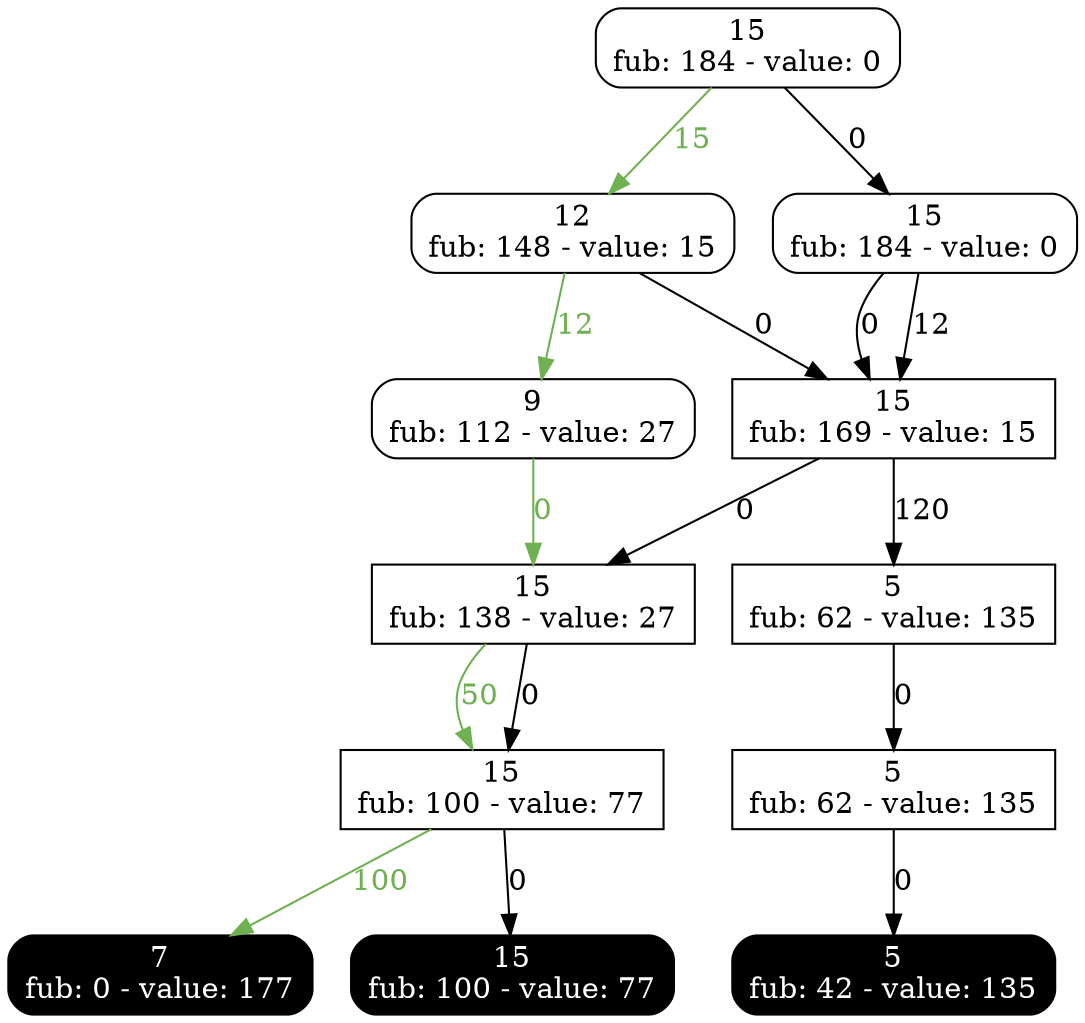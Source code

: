 digraph relaxed{
14 [label="15
fub: 184 - value: 0", style=rounded, shape=rectangle, tooltip="Exact node"];
15 [label="12
fub: 148 - value: 15", style=rounded, shape=rectangle, tooltip="Exact node"];
16 [label="15
fub: 184 - value: 0", style=rounded, shape=rectangle, tooltip="Exact node"];
17 [label="9
fub: 112 - value: 27", style=rounded, shape=rectangle, tooltip="Exact node"];
20 [label="15
fub: 169 - value: 15", shape=box, tooltip="Relaxed node"];
22 [label="5
fub: 62 - value: 135", shape=box, tooltip="Relaxed node"];
24 [label="15
fub: 138 - value: 27", shape=box, tooltip="Relaxed node"];
25 [label="5
fub: 62 - value: 135", shape=box, tooltip="Relaxed node"];
28 [label="15
fub: 100 - value: 77", shape=box, tooltip="Relaxed node"];
29 [label="5
fub: 42 - value: 135", shape=box, tooltip="Relaxed node", style="filled, rounded", shape=rectangle, color=black, fontcolor=white, tooltip="Terminal node"];
30 [label="7
fub: 0 - value: 177", shape=box, tooltip="Relaxed node", style="filled, rounded", shape=rectangle, color=black, fontcolor=white, tooltip="Terminal node"];
31 [label="15
fub: 100 - value: 77", shape=box, tooltip="Relaxed node", style="filled, rounded", shape=rectangle, color=black, fontcolor=white, tooltip="Terminal node"];
24 -> 28 [label=50, tooltip="Decision: assign 1 to var 3", color="#6fb052", fontcolor="#6fb052"];
22 -> 25 [label=0, tooltip="Decision: assign 0 to var 3"];
14 -> 16 [label=0, tooltip="Decision: assign 0 to var 0"];
20 -> 24 [label=0, tooltip="Decision: assign 0 to var 2"];
20 -> 22 [label=120, tooltip="Decision: assign 1 to var 2"];
17 -> 24 [label=0, tooltip="Decision: assign 0 to var 2", color="#6fb052", fontcolor="#6fb052"];
25 -> 29 [label=0, tooltip="Decision: assign 0 to var 4"];
28 -> 30 [label=100, tooltip="Decision: assign 1 to var 4", color="#6fb052", fontcolor="#6fb052"];
28 -> 31 [label=0, tooltip="Decision: assign 0 to var 4"];
16 -> 20 [label=0, tooltip="Decision: assign 0 to var 1"];
15 -> 20 [label=0, tooltip="Decision: assign 0 to var 1"];
15 -> 17 [label=12, tooltip="Decision: assign 1 to var 1", color="#6fb052", fontcolor="#6fb052"];
16 -> 20 [label=12, tooltip="Decision: assign 1 to var 1"];
14 -> 15 [label=15, tooltip="Decision: assign 1 to var 0", color="#6fb052", fontcolor="#6fb052"];
24 -> 28 [label=0, tooltip="Decision: assign 0 to var 3"];
}
